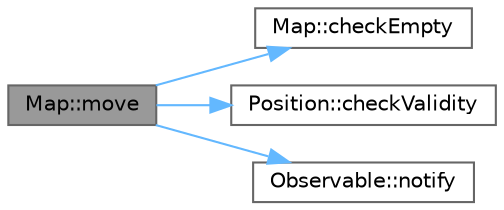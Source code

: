 digraph "Map::move"
{
 // LATEX_PDF_SIZE
  bgcolor="transparent";
  edge [fontname=Helvetica,fontsize=10,labelfontname=Helvetica,labelfontsize=10];
  node [fontname=Helvetica,fontsize=10,shape=box,height=0.2,width=0.4];
  rankdir="LR";
  Node1 [id="Node000001",label="Map::move",height=0.2,width=0.4,color="gray40", fillcolor="grey60", style="filled", fontcolor="black",tooltip="Moves a movable object from one position to another on the map."];
  Node1 -> Node2 [id="edge1_Node000001_Node000002",color="steelblue1",style="solid",tooltip=" "];
  Node2 [id="Node000002",label="Map::checkEmpty",height=0.2,width=0.4,color="grey40", fillcolor="white", style="filled",URL="$class_map.html#a08f0efb353869667ef38e7d1ce226839",tooltip="Checks if a position on the map is empty."];
  Node1 -> Node3 [id="edge2_Node000001_Node000003",color="steelblue1",style="solid",tooltip=" "];
  Node3 [id="Node000003",label="Position::checkValidity",height=0.2,width=0.4,color="grey40", fillcolor="white", style="filled",URL="$struct_position.html#aa335200cd70b67078a12e3c153b7535b",tooltip="Checks if the position is valid within the given boundaries."];
  Node1 -> Node4 [id="edge3_Node000001_Node000004",color="steelblue1",style="solid",tooltip=" "];
  Node4 [id="Node000004",label="Observable::notify",height=0.2,width=0.4,color="grey40", fillcolor="white", style="filled",URL="$class_observable.html#ae181cee45eafcdd3244f2385ac1357d7",tooltip="Notifies all attached observers about a state change in the Observable object."];
}

